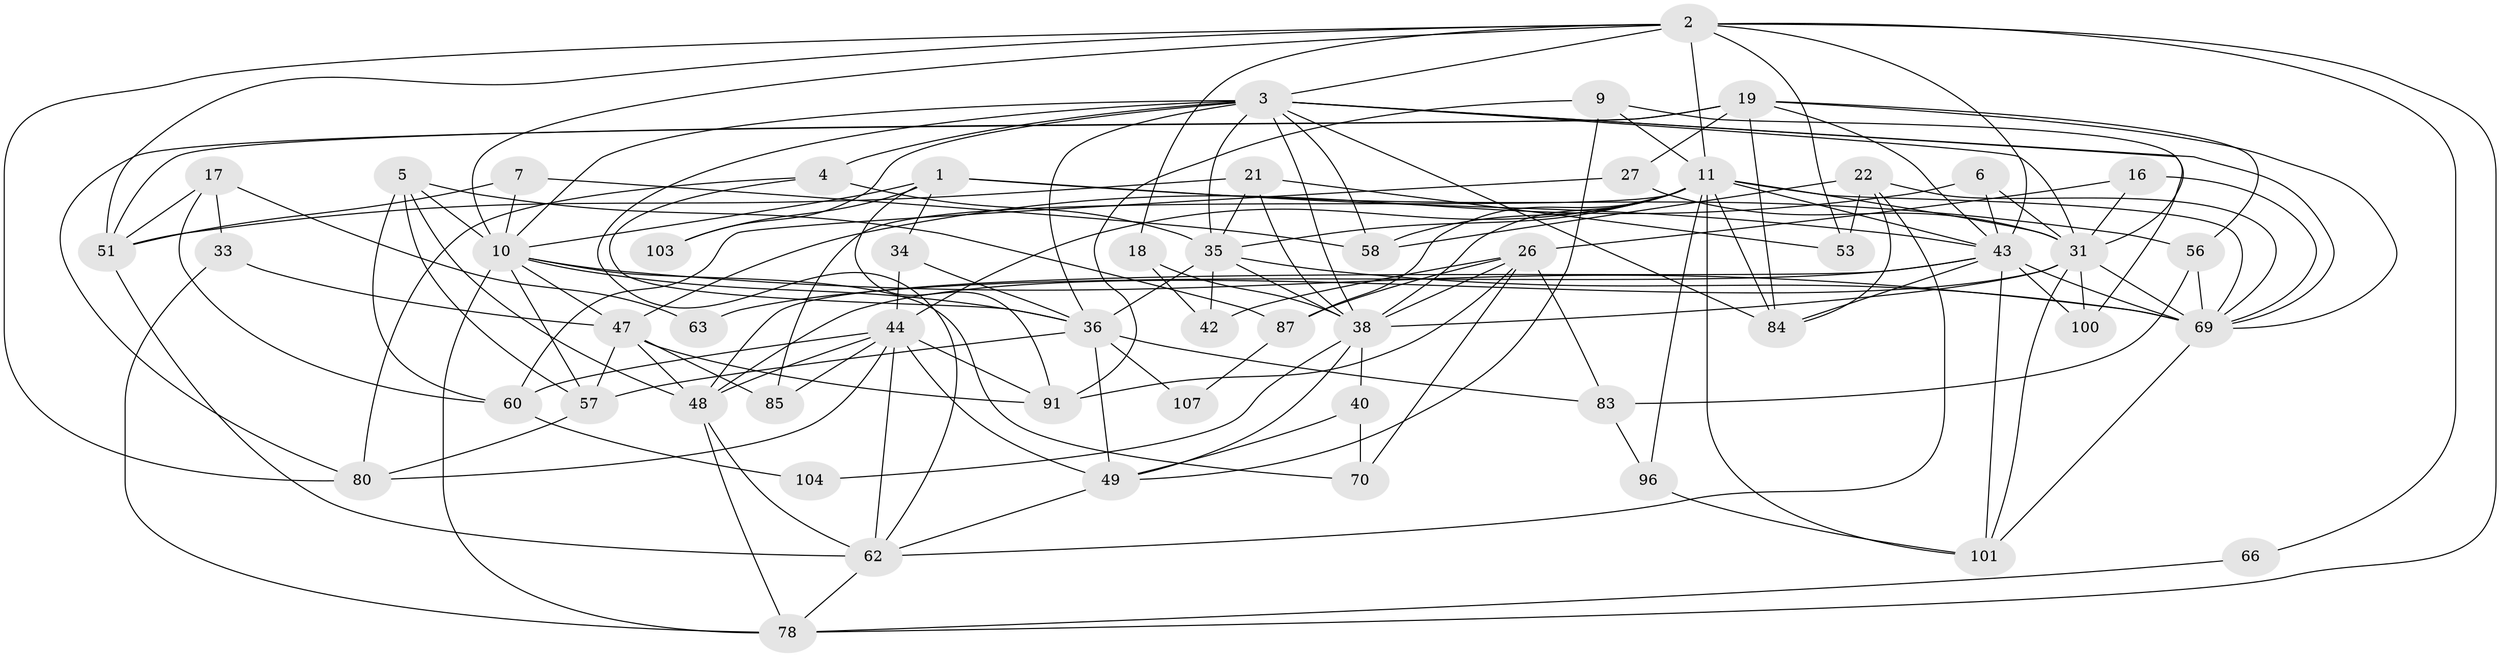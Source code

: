 // original degree distribution, {3: 0.2702702702702703, 5: 0.15315315315315314, 6: 0.09009009009009009, 2: 0.0990990990990991, 4: 0.35135135135135137, 7: 0.018018018018018018, 9: 0.009009009009009009, 8: 0.009009009009009009}
// Generated by graph-tools (version 1.1) at 2025/14/03/09/25 04:14:54]
// undirected, 55 vertices, 150 edges
graph export_dot {
graph [start="1"]
  node [color=gray90,style=filled];
  1 [super="+15+76"];
  2 [super="+25+30+28"];
  3 [super="+14+39+13+8+54"];
  4 [super="+105"];
  5 [super="+61"];
  6;
  7;
  9 [super="+24"];
  10 [super="+20+29"];
  11 [super="+52+71+12"];
  16;
  17 [super="+37"];
  18;
  19 [super="+50+23"];
  21;
  22;
  26 [super="+98"];
  27;
  31 [super="+32"];
  33;
  34;
  35 [super="+41"];
  36 [super="+72"];
  38 [super="+86+102"];
  40;
  42;
  43 [super="+68+81+46"];
  44 [super="+45+88"];
  47 [super="+75+110"];
  48 [super="+79"];
  49 [super="+93+106"];
  51 [super="+90"];
  53;
  56 [super="+89"];
  57 [super="+99"];
  58;
  60 [super="+108"];
  62 [super="+67"];
  63;
  66;
  69 [super="+92+82"];
  70;
  78;
  80;
  83;
  84;
  85;
  87;
  91;
  96;
  100;
  101;
  103;
  104;
  107;
  1 -- 10;
  1 -- 91;
  1 -- 103;
  1 -- 56 [weight=2];
  1 -- 34;
  1 -- 43;
  2 -- 78;
  2 -- 80;
  2 -- 53 [weight=2];
  2 -- 11 [weight=2];
  2 -- 18;
  2 -- 66;
  2 -- 10;
  2 -- 51;
  2 -- 43;
  2 -- 3;
  3 -- 84;
  3 -- 58;
  3 -- 69;
  3 -- 103;
  3 -- 10 [weight=2];
  3 -- 100;
  3 -- 62;
  3 -- 38;
  3 -- 35;
  3 -- 4;
  3 -- 31;
  3 -- 36;
  4 -- 35 [weight=2];
  4 -- 80;
  4 -- 36;
  5 -- 48;
  5 -- 87;
  5 -- 10;
  5 -- 57;
  5 -- 60;
  6 -- 43;
  6 -- 47;
  6 -- 31;
  7 -- 51;
  7 -- 58;
  7 -- 10;
  9 -- 91;
  9 -- 31;
  9 -- 49;
  9 -- 11;
  10 -- 70;
  10 -- 78;
  10 -- 47;
  10 -- 69;
  10 -- 36;
  10 -- 57;
  11 -- 85 [weight=2];
  11 -- 84 [weight=2];
  11 -- 96 [weight=2];
  11 -- 69;
  11 -- 38;
  11 -- 43 [weight=2];
  11 -- 44;
  11 -- 58;
  11 -- 101;
  11 -- 87;
  11 -- 35;
  11 -- 31 [weight=2];
  16 -- 26;
  16 -- 31;
  16 -- 69;
  17 -- 33;
  17 -- 60;
  17 -- 63;
  17 -- 51;
  18 -- 42;
  18 -- 38;
  19 -- 27;
  19 -- 43;
  19 -- 69;
  19 -- 56;
  19 -- 80;
  19 -- 51;
  19 -- 84;
  21 -- 53;
  21 -- 38;
  21 -- 51;
  21 -- 35;
  22 -- 62;
  22 -- 53;
  22 -- 58;
  22 -- 84;
  22 -- 69;
  26 -- 87;
  26 -- 83;
  26 -- 70;
  26 -- 38;
  26 -- 42;
  26 -- 91;
  27 -- 60;
  27 -- 31;
  31 -- 101;
  31 -- 100;
  31 -- 69;
  31 -- 38;
  31 -- 48;
  33 -- 78;
  33 -- 47;
  34 -- 44;
  34 -- 36;
  35 -- 69;
  35 -- 38;
  35 -- 42;
  35 -- 36;
  36 -- 49 [weight=2];
  36 -- 83;
  36 -- 107;
  36 -- 57;
  38 -- 49;
  38 -- 40;
  38 -- 104;
  40 -- 49;
  40 -- 70;
  43 -- 100;
  43 -- 48;
  43 -- 84;
  43 -- 69;
  43 -- 101;
  43 -- 63;
  44 -- 80;
  44 -- 49 [weight=3];
  44 -- 85;
  44 -- 48;
  44 -- 91;
  44 -- 60;
  44 -- 62;
  47 -- 57;
  47 -- 85;
  47 -- 91;
  47 -- 48;
  48 -- 78;
  48 -- 62;
  49 -- 62;
  51 -- 62;
  56 -- 83;
  56 -- 69;
  57 -- 80;
  60 -- 104;
  62 -- 78;
  66 -- 78;
  69 -- 101;
  83 -- 96;
  87 -- 107;
  96 -- 101;
}
